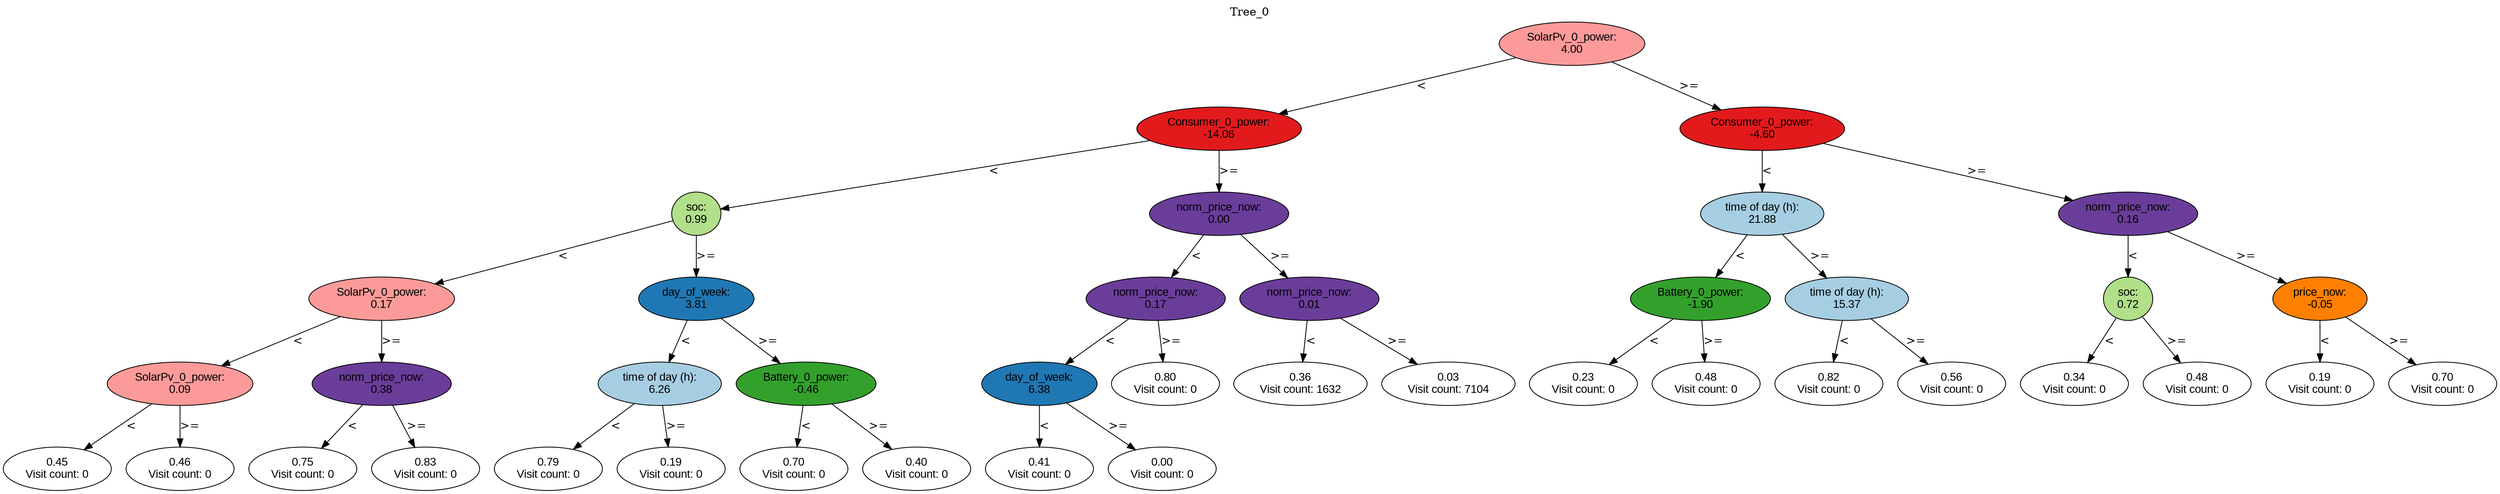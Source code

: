 digraph BST {
    node [fontname="Arial" style=filled colorscheme=paired12];
    0 [ label = "SolarPv_0_power:
4.00" fillcolor=5];
    1 [ label = "Consumer_0_power:
-14.06" fillcolor=6];
    2 [ label = "soc:
0.99" fillcolor=3];
    3 [ label = "SolarPv_0_power:
0.17" fillcolor=5];
    4 [ label = "SolarPv_0_power:
0.09" fillcolor=5];
    5 [ label = "0.45
Visit count: 0" fillcolor=white];
    6 [ label = "0.46
Visit count: 0" fillcolor=white];
    7 [ label = "norm_price_now:
0.38" fillcolor=10];
    8 [ label = "0.75
Visit count: 0" fillcolor=white];
    9 [ label = "0.83
Visit count: 0" fillcolor=white];
    10 [ label = "day_of_week:
3.81" fillcolor=2];
    11 [ label = "time of day (h):
6.26" fillcolor=1];
    12 [ label = "0.79
Visit count: 0" fillcolor=white];
    13 [ label = "0.19
Visit count: 0" fillcolor=white];
    14 [ label = "Battery_0_power:
-0.46" fillcolor=4];
    15 [ label = "0.70
Visit count: 0" fillcolor=white];
    16 [ label = "0.40
Visit count: 0" fillcolor=white];
    17 [ label = "norm_price_now:
0.00" fillcolor=10];
    18 [ label = "norm_price_now:
0.17" fillcolor=10];
    19 [ label = "day_of_week:
6.38" fillcolor=2];
    20 [ label = "0.41
Visit count: 0" fillcolor=white];
    21 [ label = "0.00
Visit count: 0" fillcolor=white];
    22 [ label = "0.80
Visit count: 0" fillcolor=white];
    23 [ label = "norm_price_now:
0.01" fillcolor=10];
    24 [ label = "0.36
Visit count: 1632" fillcolor=white];
    25 [ label = "0.03
Visit count: 7104" fillcolor=white];
    26 [ label = "Consumer_0_power:
-4.60" fillcolor=6];
    27 [ label = "time of day (h):
21.88" fillcolor=1];
    28 [ label = "Battery_0_power:
-1.90" fillcolor=4];
    29 [ label = "0.23
Visit count: 0" fillcolor=white];
    30 [ label = "0.48
Visit count: 0" fillcolor=white];
    31 [ label = "time of day (h):
15.37" fillcolor=1];
    32 [ label = "0.82
Visit count: 0" fillcolor=white];
    33 [ label = "0.56
Visit count: 0" fillcolor=white];
    34 [ label = "norm_price_now:
0.16" fillcolor=10];
    35 [ label = "soc:
0.72" fillcolor=3];
    36 [ label = "0.34
Visit count: 0" fillcolor=white];
    37 [ label = "0.48
Visit count: 0" fillcolor=white];
    38 [ label = "price_now:
-0.05" fillcolor=8];
    39 [ label = "0.19
Visit count: 0" fillcolor=white];
    40 [ label = "0.70
Visit count: 0" fillcolor=white];

    0  -> 1[ label = "<"];
    0  -> 26[ label = ">="];
    1  -> 2[ label = "<"];
    1  -> 17[ label = ">="];
    2  -> 3[ label = "<"];
    2  -> 10[ label = ">="];
    3  -> 4[ label = "<"];
    3  -> 7[ label = ">="];
    4  -> 5[ label = "<"];
    4  -> 6[ label = ">="];
    7  -> 8[ label = "<"];
    7  -> 9[ label = ">="];
    10  -> 11[ label = "<"];
    10  -> 14[ label = ">="];
    11  -> 12[ label = "<"];
    11  -> 13[ label = ">="];
    14  -> 15[ label = "<"];
    14  -> 16[ label = ">="];
    17  -> 18[ label = "<"];
    17  -> 23[ label = ">="];
    18  -> 19[ label = "<"];
    18  -> 22[ label = ">="];
    19  -> 20[ label = "<"];
    19  -> 21[ label = ">="];
    23  -> 24[ label = "<"];
    23  -> 25[ label = ">="];
    26  -> 27[ label = "<"];
    26  -> 34[ label = ">="];
    27  -> 28[ label = "<"];
    27  -> 31[ label = ">="];
    28  -> 29[ label = "<"];
    28  -> 30[ label = ">="];
    31  -> 32[ label = "<"];
    31  -> 33[ label = ">="];
    34  -> 35[ label = "<"];
    34  -> 38[ label = ">="];
    35  -> 36[ label = "<"];
    35  -> 37[ label = ">="];
    38  -> 39[ label = "<"];
    38  -> 40[ label = ">="];

    labelloc="t";
    label="Tree_0";
}
